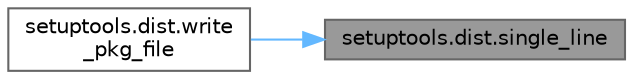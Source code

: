 digraph "setuptools.dist.single_line"
{
 // LATEX_PDF_SIZE
  bgcolor="transparent";
  edge [fontname=Helvetica,fontsize=10,labelfontname=Helvetica,labelfontsize=10];
  node [fontname=Helvetica,fontsize=10,shape=box,height=0.2,width=0.4];
  rankdir="RL";
  Node1 [id="Node000001",label="setuptools.dist.single_line",height=0.2,width=0.4,color="gray40", fillcolor="grey60", style="filled", fontcolor="black",tooltip=" "];
  Node1 -> Node2 [id="edge1_Node000001_Node000002",dir="back",color="steelblue1",style="solid",tooltip=" "];
  Node2 [id="Node000002",label="setuptools.dist.write\l_pkg_file",height=0.2,width=0.4,color="grey40", fillcolor="white", style="filled",URL="$namespacesetuptools_1_1dist.html#a41ea207f71bc8a0e24e6809e06cf82d6",tooltip=" "];
}
